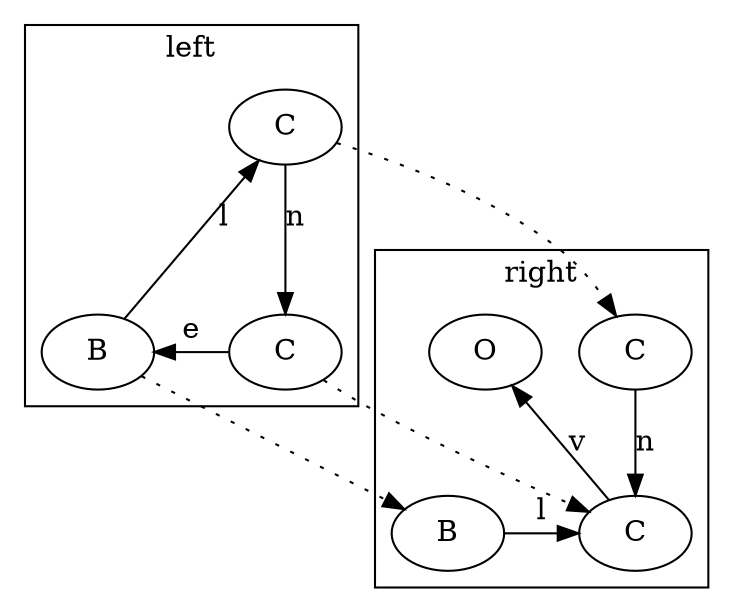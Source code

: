 digraph G{
	subgraph clusterleft{
		label="left";
		{rank = same; 		l0[label="C"]; };
		{rank = same; 		l2[label="B"]; 		l3[label="C"]; };
		l3 -> l2[label="e"];
		l0 -> l3[label="n"];
		l2 -> l0[label="l"];
	}
	subgraph clusterright{
		label="right"
		{rank = same; 		r0[label="C"]; 		r1[label="O"]; };
		{rank = same; 		r2[label="B"]; 		r3[label="C"]; };
		r0 -> r3[label="n"];
		r2 -> r3[label="l"];
		r3 -> r1[label="v"];
};
	l2 -> r2[style=dotted];
	l3 -> r3[style=dotted];
	l0 -> r0[style=dotted];
}